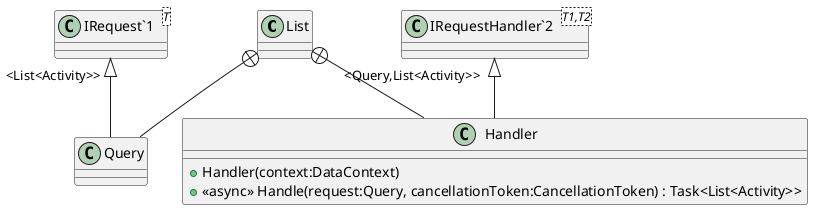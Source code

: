 @startuml
class List {
}
class Query {
}
class Handler {
    + Handler(context:DataContext)
    + <<async>> Handle(request:Query, cancellationToken:CancellationToken) : Task<List<Activity>>
}
class "IRequest`1"<T> {
}
class "IRequestHandler`2"<T1,T2> {
}
List +-- Query
"IRequest`1" "<List<Activity>>" <|-- Query
List +-- Handler
"IRequestHandler`2" "<Query,List<Activity>>" <|-- Handler
@enduml
